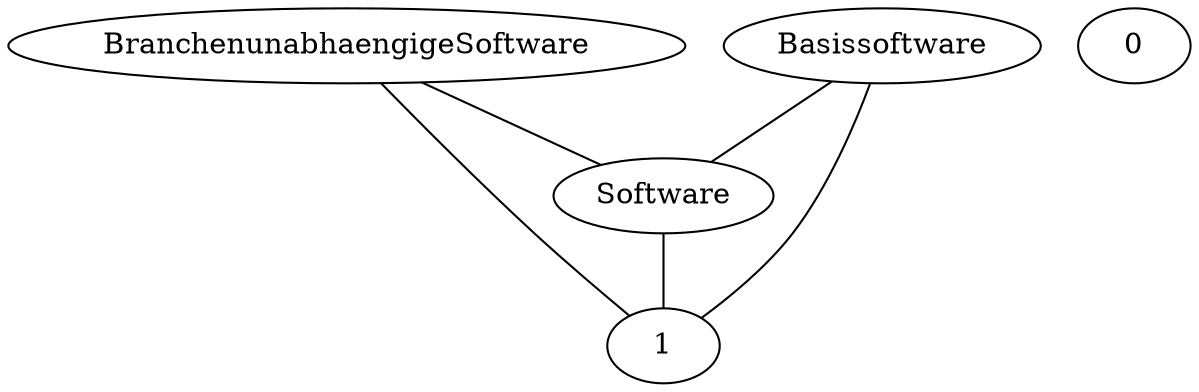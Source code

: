 graph G {
  BranchenunabhaengigeSoftware;
  Basissoftware;
  Software;
  0;
  1;
  Software -- 1;
  Basissoftware -- Software;
  Basissoftware -- 1;
  BranchenunabhaengigeSoftware -- Software;
  BranchenunabhaengigeSoftware -- 1;
}
